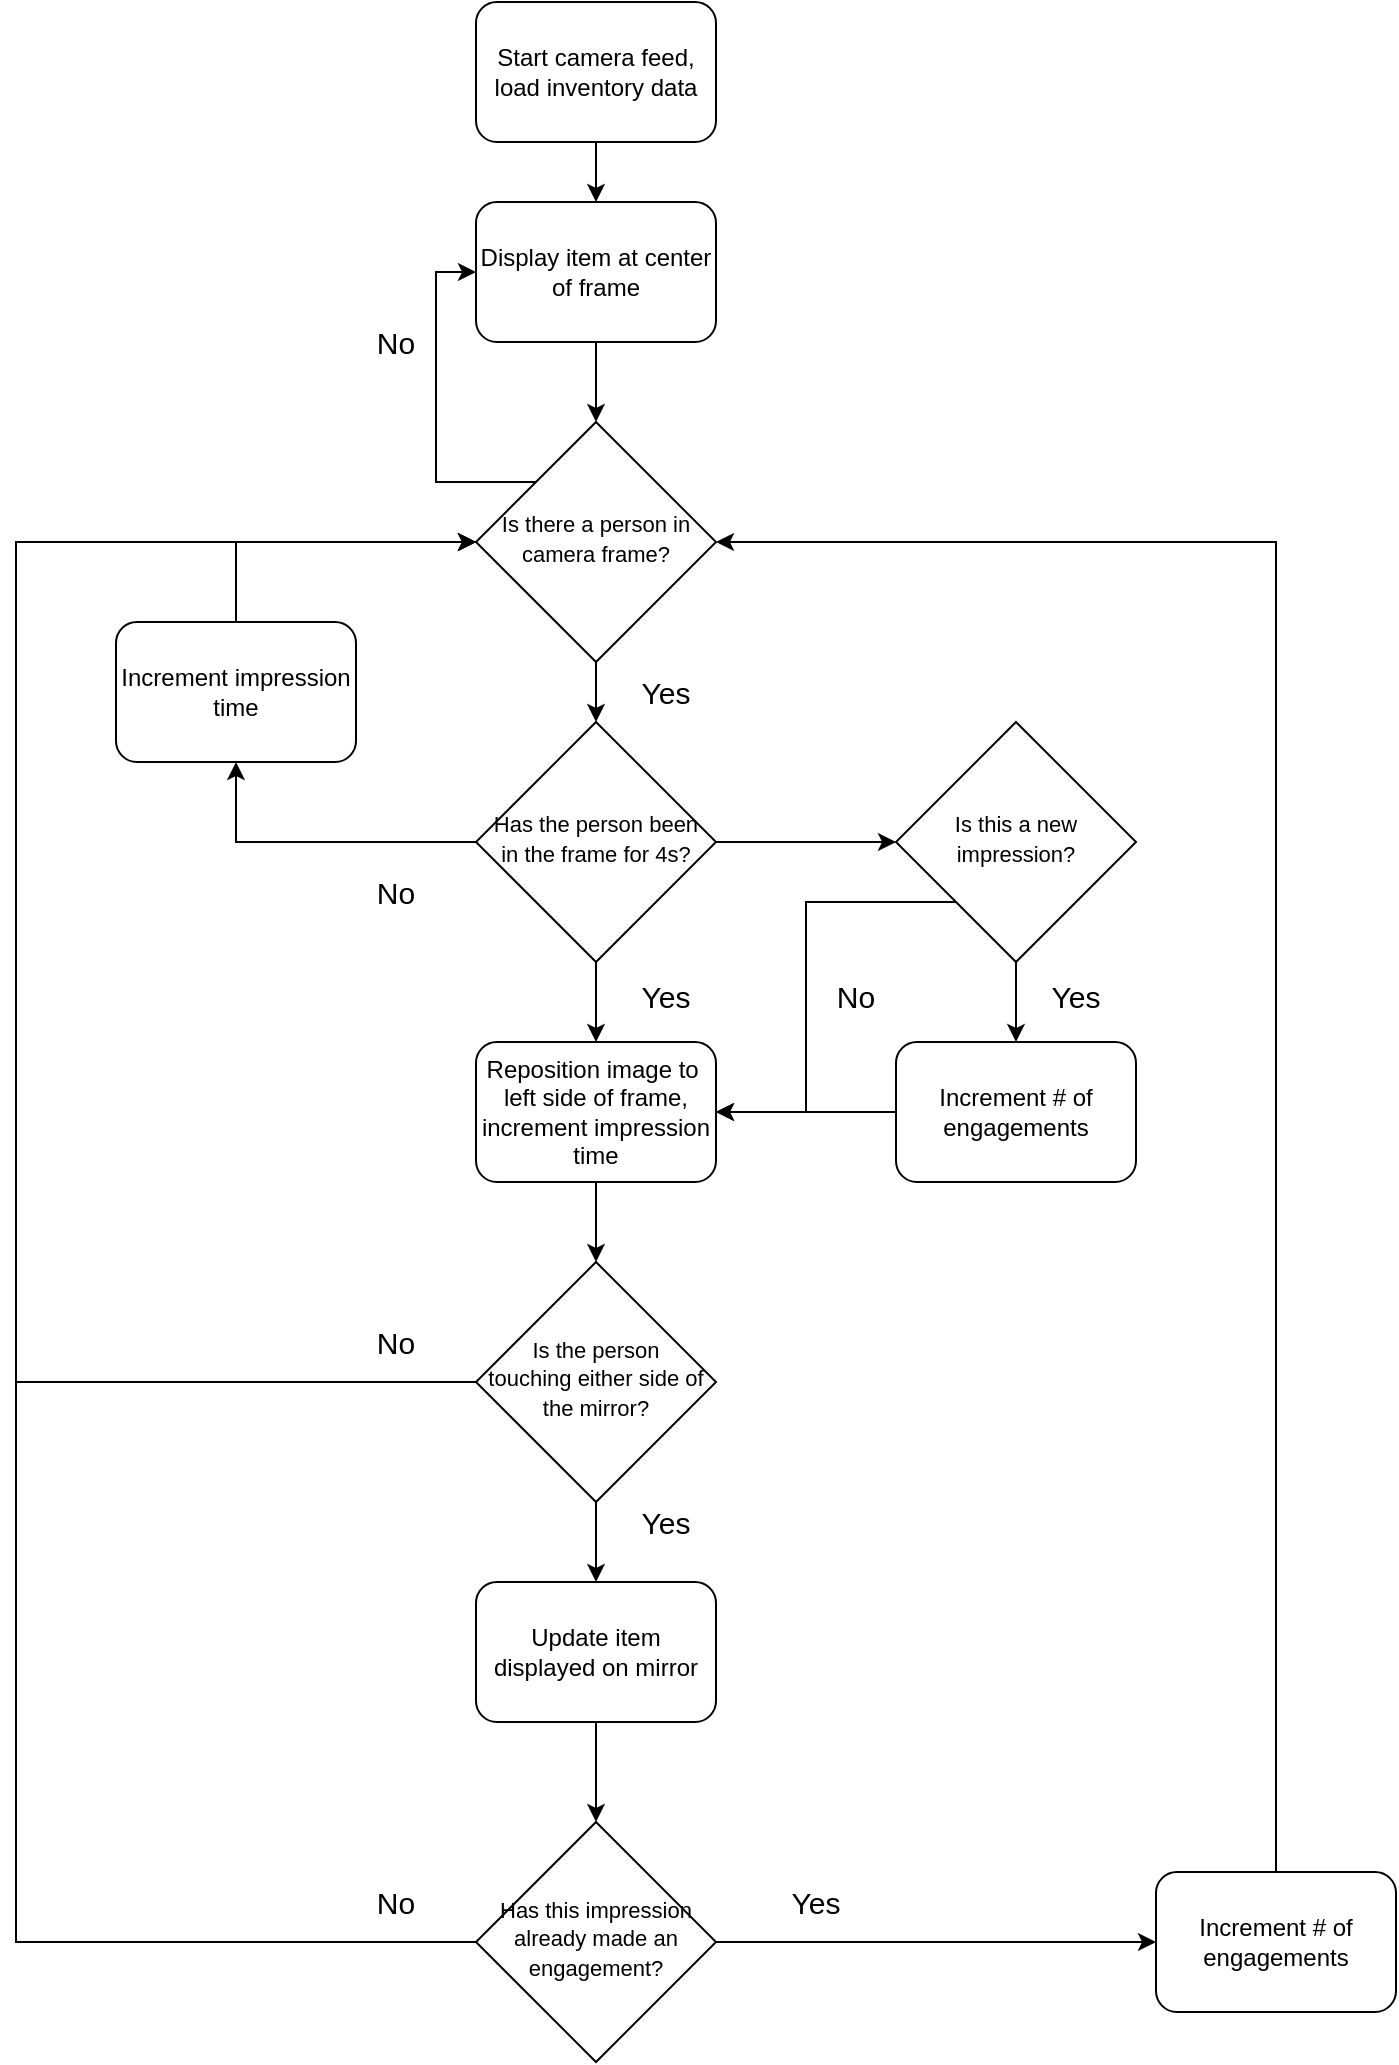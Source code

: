 <mxfile version="14.6.12" type="github">
  <diagram id="C5RBs43oDa-KdzZeNtuy" name="Page-1">
    <mxGraphModel dx="1422" dy="762" grid="1" gridSize="10" guides="1" tooltips="1" connect="1" arrows="1" fold="1" page="1" pageScale="1" pageWidth="827" pageHeight="1169" math="0" shadow="0">
      <root>
        <mxCell id="WIyWlLk6GJQsqaUBKTNV-0" />
        <mxCell id="WIyWlLk6GJQsqaUBKTNV-1" parent="WIyWlLk6GJQsqaUBKTNV-0" />
        <mxCell id="tLQ2EFuySAdlvntt6kJF-4" style="edgeStyle=orthogonalEdgeStyle;rounded=0;orthogonalLoop=1;jettySize=auto;html=1;entryX=0.5;entryY=0;entryDx=0;entryDy=0;" edge="1" parent="WIyWlLk6GJQsqaUBKTNV-1" source="tLQ2EFuySAdlvntt6kJF-0" target="tLQ2EFuySAdlvntt6kJF-3">
          <mxGeometry relative="1" as="geometry" />
        </mxCell>
        <mxCell id="tLQ2EFuySAdlvntt6kJF-0" value="Start camera feed, load inventory data" style="rounded=1;whiteSpace=wrap;html=1;fontSize=12;glass=0;strokeWidth=1;shadow=0;" vertex="1" parent="WIyWlLk6GJQsqaUBKTNV-1">
          <mxGeometry x="330" y="40" width="120" height="70" as="geometry" />
        </mxCell>
        <mxCell id="tLQ2EFuySAdlvntt6kJF-6" style="edgeStyle=orthogonalEdgeStyle;rounded=0;orthogonalLoop=1;jettySize=auto;html=1;entryX=0.5;entryY=0;entryDx=0;entryDy=0;" edge="1" parent="WIyWlLk6GJQsqaUBKTNV-1" source="tLQ2EFuySAdlvntt6kJF-3" target="tLQ2EFuySAdlvntt6kJF-5">
          <mxGeometry relative="1" as="geometry" />
        </mxCell>
        <mxCell id="tLQ2EFuySAdlvntt6kJF-3" value="Display item at center of frame" style="rounded=1;whiteSpace=wrap;html=1;fontSize=12;glass=0;strokeWidth=1;shadow=0;" vertex="1" parent="WIyWlLk6GJQsqaUBKTNV-1">
          <mxGeometry x="330" y="140" width="120" height="70" as="geometry" />
        </mxCell>
        <mxCell id="tLQ2EFuySAdlvntt6kJF-12" style="edgeStyle=orthogonalEdgeStyle;rounded=0;orthogonalLoop=1;jettySize=auto;html=1;exitX=0.5;exitY=1;exitDx=0;exitDy=0;" edge="1" parent="WIyWlLk6GJQsqaUBKTNV-1" source="tLQ2EFuySAdlvntt6kJF-5" target="tLQ2EFuySAdlvntt6kJF-11">
          <mxGeometry relative="1" as="geometry" />
        </mxCell>
        <mxCell id="tLQ2EFuySAdlvntt6kJF-19" style="edgeStyle=orthogonalEdgeStyle;rounded=0;orthogonalLoop=1;jettySize=auto;html=1;exitX=0;exitY=0;exitDx=0;exitDy=0;entryX=0;entryY=0.5;entryDx=0;entryDy=0;" edge="1" parent="WIyWlLk6GJQsqaUBKTNV-1" source="tLQ2EFuySAdlvntt6kJF-5" target="tLQ2EFuySAdlvntt6kJF-3">
          <mxGeometry relative="1" as="geometry">
            <Array as="points">
              <mxPoint x="310" y="280" />
              <mxPoint x="310" y="175" />
            </Array>
          </mxGeometry>
        </mxCell>
        <mxCell id="tLQ2EFuySAdlvntt6kJF-5" value="&lt;font style=&quot;font-size: 11px&quot;&gt;Is there a person in camera frame?&lt;/font&gt;" style="rhombus;whiteSpace=wrap;html=1;shadow=0;fontFamily=Helvetica;fontSize=12;align=center;strokeWidth=1;spacing=6;spacingTop=-4;" vertex="1" parent="WIyWlLk6GJQsqaUBKTNV-1">
          <mxGeometry x="330" y="250" width="120" height="120" as="geometry" />
        </mxCell>
        <mxCell id="tLQ2EFuySAdlvntt6kJF-10" value="No" style="text;html=1;strokeColor=none;fillColor=none;align=center;verticalAlign=middle;whiteSpace=wrap;rounded=0;fontSize=15;" vertex="1" parent="WIyWlLk6GJQsqaUBKTNV-1">
          <mxGeometry x="270" y="200" width="40" height="20" as="geometry" />
        </mxCell>
        <mxCell id="tLQ2EFuySAdlvntt6kJF-15" style="edgeStyle=orthogonalEdgeStyle;rounded=0;orthogonalLoop=1;jettySize=auto;html=1;exitX=0;exitY=0.5;exitDx=0;exitDy=0;entryX=0.5;entryY=1;entryDx=0;entryDy=0;" edge="1" parent="WIyWlLk6GJQsqaUBKTNV-1" source="tLQ2EFuySAdlvntt6kJF-11" target="tLQ2EFuySAdlvntt6kJF-14">
          <mxGeometry relative="1" as="geometry" />
        </mxCell>
        <mxCell id="tLQ2EFuySAdlvntt6kJF-32" style="edgeStyle=orthogonalEdgeStyle;rounded=0;orthogonalLoop=1;jettySize=auto;html=1;exitX=0.5;exitY=1;exitDx=0;exitDy=0;entryX=0.5;entryY=0;entryDx=0;entryDy=0;fontSize=15;" edge="1" parent="WIyWlLk6GJQsqaUBKTNV-1" source="tLQ2EFuySAdlvntt6kJF-11" target="tLQ2EFuySAdlvntt6kJF-31">
          <mxGeometry relative="1" as="geometry" />
        </mxCell>
        <mxCell id="tLQ2EFuySAdlvntt6kJF-53" style="edgeStyle=orthogonalEdgeStyle;rounded=0;orthogonalLoop=1;jettySize=auto;html=1;exitX=1;exitY=0.5;exitDx=0;exitDy=0;entryX=0;entryY=0.5;entryDx=0;entryDy=0;fontSize=15;" edge="1" parent="WIyWlLk6GJQsqaUBKTNV-1" source="tLQ2EFuySAdlvntt6kJF-11" target="tLQ2EFuySAdlvntt6kJF-49">
          <mxGeometry relative="1" as="geometry" />
        </mxCell>
        <mxCell id="tLQ2EFuySAdlvntt6kJF-11" value="&lt;font style=&quot;font-size: 11px&quot;&gt;Has the person been&lt;br&gt;in the frame for 4s?&lt;br&gt;&lt;/font&gt;" style="rhombus;whiteSpace=wrap;html=1;shadow=0;fontFamily=Helvetica;fontSize=12;align=center;strokeWidth=1;spacing=6;spacingTop=-4;" vertex="1" parent="WIyWlLk6GJQsqaUBKTNV-1">
          <mxGeometry x="330" y="400" width="120" height="120" as="geometry" />
        </mxCell>
        <mxCell id="tLQ2EFuySAdlvntt6kJF-34" style="edgeStyle=orthogonalEdgeStyle;rounded=0;orthogonalLoop=1;jettySize=auto;html=1;exitX=0.5;exitY=0;exitDx=0;exitDy=0;fontSize=15;" edge="1" parent="WIyWlLk6GJQsqaUBKTNV-1" source="tLQ2EFuySAdlvntt6kJF-14" target="tLQ2EFuySAdlvntt6kJF-5">
          <mxGeometry relative="1" as="geometry" />
        </mxCell>
        <mxCell id="tLQ2EFuySAdlvntt6kJF-14" value="Increment impression time" style="rounded=1;whiteSpace=wrap;html=1;fontSize=12;glass=0;strokeWidth=1;shadow=0;" vertex="1" parent="WIyWlLk6GJQsqaUBKTNV-1">
          <mxGeometry x="150" y="350" width="120" height="70" as="geometry" />
        </mxCell>
        <mxCell id="tLQ2EFuySAdlvntt6kJF-17" value="No" style="text;html=1;strokeColor=none;fillColor=none;align=center;verticalAlign=middle;whiteSpace=wrap;rounded=0;fontSize=15;" vertex="1" parent="WIyWlLk6GJQsqaUBKTNV-1">
          <mxGeometry x="270" y="474.5" width="40" height="20" as="geometry" />
        </mxCell>
        <mxCell id="tLQ2EFuySAdlvntt6kJF-18" value="Yes" style="text;html=1;strokeColor=none;fillColor=none;align=center;verticalAlign=middle;whiteSpace=wrap;rounded=0;fontSize=15;" vertex="1" parent="WIyWlLk6GJQsqaUBKTNV-1">
          <mxGeometry x="405" y="375" width="40" height="20" as="geometry" />
        </mxCell>
        <mxCell id="tLQ2EFuySAdlvntt6kJF-35" style="edgeStyle=orthogonalEdgeStyle;rounded=0;orthogonalLoop=1;jettySize=auto;html=1;exitX=0;exitY=0.5;exitDx=0;exitDy=0;entryX=0;entryY=0.5;entryDx=0;entryDy=0;fontSize=15;" edge="1" parent="WIyWlLk6GJQsqaUBKTNV-1" source="tLQ2EFuySAdlvntt6kJF-22" target="tLQ2EFuySAdlvntt6kJF-5">
          <mxGeometry relative="1" as="geometry">
            <Array as="points">
              <mxPoint x="100" y="730" />
              <mxPoint x="100" y="310" />
            </Array>
          </mxGeometry>
        </mxCell>
        <mxCell id="tLQ2EFuySAdlvntt6kJF-38" style="edgeStyle=orthogonalEdgeStyle;rounded=0;orthogonalLoop=1;jettySize=auto;html=1;exitX=0.5;exitY=1;exitDx=0;exitDy=0;entryX=0.5;entryY=0;entryDx=0;entryDy=0;fontSize=15;" edge="1" parent="WIyWlLk6GJQsqaUBKTNV-1" source="tLQ2EFuySAdlvntt6kJF-22" target="tLQ2EFuySAdlvntt6kJF-37">
          <mxGeometry relative="1" as="geometry" />
        </mxCell>
        <mxCell id="tLQ2EFuySAdlvntt6kJF-22" value="&lt;font style=&quot;font-size: 11px&quot;&gt;Is the person &lt;br&gt;touching either side of the mirror?&lt;/font&gt;" style="rhombus;whiteSpace=wrap;html=1;shadow=0;fontFamily=Helvetica;fontSize=12;align=center;strokeWidth=1;spacing=6;spacingTop=-4;" vertex="1" parent="WIyWlLk6GJQsqaUBKTNV-1">
          <mxGeometry x="330" y="670" width="120" height="120" as="geometry" />
        </mxCell>
        <mxCell id="tLQ2EFuySAdlvntt6kJF-23" value="Yes" style="text;html=1;strokeColor=none;fillColor=none;align=center;verticalAlign=middle;whiteSpace=wrap;rounded=0;fontSize=15;" vertex="1" parent="WIyWlLk6GJQsqaUBKTNV-1">
          <mxGeometry x="405" y="527" width="40" height="20" as="geometry" />
        </mxCell>
        <mxCell id="tLQ2EFuySAdlvntt6kJF-33" style="edgeStyle=orthogonalEdgeStyle;rounded=0;orthogonalLoop=1;jettySize=auto;html=1;exitX=0.5;exitY=1;exitDx=0;exitDy=0;entryX=0.5;entryY=0;entryDx=0;entryDy=0;fontSize=15;" edge="1" parent="WIyWlLk6GJQsqaUBKTNV-1" source="tLQ2EFuySAdlvntt6kJF-31" target="tLQ2EFuySAdlvntt6kJF-22">
          <mxGeometry relative="1" as="geometry" />
        </mxCell>
        <mxCell id="tLQ2EFuySAdlvntt6kJF-31" value="Reposition image to&amp;nbsp;&lt;br&gt;left side of frame, increment impression time" style="rounded=1;whiteSpace=wrap;html=1;fontSize=12;glass=0;strokeWidth=1;shadow=0;" vertex="1" parent="WIyWlLk6GJQsqaUBKTNV-1">
          <mxGeometry x="330" y="560" width="120" height="70" as="geometry" />
        </mxCell>
        <mxCell id="tLQ2EFuySAdlvntt6kJF-36" value="No" style="text;html=1;strokeColor=none;fillColor=none;align=center;verticalAlign=middle;whiteSpace=wrap;rounded=0;fontSize=15;" vertex="1" parent="WIyWlLk6GJQsqaUBKTNV-1">
          <mxGeometry x="270" y="700" width="40" height="20" as="geometry" />
        </mxCell>
        <mxCell id="tLQ2EFuySAdlvntt6kJF-41" style="edgeStyle=orthogonalEdgeStyle;rounded=0;orthogonalLoop=1;jettySize=auto;html=1;exitX=0.5;exitY=1;exitDx=0;exitDy=0;entryX=0.5;entryY=0;entryDx=0;entryDy=0;fontSize=15;" edge="1" parent="WIyWlLk6GJQsqaUBKTNV-1" source="tLQ2EFuySAdlvntt6kJF-37" target="tLQ2EFuySAdlvntt6kJF-40">
          <mxGeometry relative="1" as="geometry" />
        </mxCell>
        <mxCell id="tLQ2EFuySAdlvntt6kJF-37" value="Update item displayed on mirror" style="rounded=1;whiteSpace=wrap;html=1;fontSize=12;glass=0;strokeWidth=1;shadow=0;" vertex="1" parent="WIyWlLk6GJQsqaUBKTNV-1">
          <mxGeometry x="330" y="830" width="120" height="70" as="geometry" />
        </mxCell>
        <mxCell id="tLQ2EFuySAdlvntt6kJF-39" value="Yes" style="text;html=1;strokeColor=none;fillColor=none;align=center;verticalAlign=middle;whiteSpace=wrap;rounded=0;fontSize=15;" vertex="1" parent="WIyWlLk6GJQsqaUBKTNV-1">
          <mxGeometry x="405" y="790" width="40" height="20" as="geometry" />
        </mxCell>
        <mxCell id="tLQ2EFuySAdlvntt6kJF-42" style="edgeStyle=orthogonalEdgeStyle;rounded=0;orthogonalLoop=1;jettySize=auto;html=1;exitX=0;exitY=0.5;exitDx=0;exitDy=0;entryX=0;entryY=0.5;entryDx=0;entryDy=0;fontSize=15;" edge="1" parent="WIyWlLk6GJQsqaUBKTNV-1" source="tLQ2EFuySAdlvntt6kJF-40" target="tLQ2EFuySAdlvntt6kJF-5">
          <mxGeometry relative="1" as="geometry">
            <Array as="points">
              <mxPoint x="100" y="1010" />
              <mxPoint x="100" y="310" />
            </Array>
          </mxGeometry>
        </mxCell>
        <mxCell id="tLQ2EFuySAdlvntt6kJF-46" style="edgeStyle=orthogonalEdgeStyle;rounded=0;orthogonalLoop=1;jettySize=auto;html=1;exitX=1;exitY=0.5;exitDx=0;exitDy=0;fontSize=15;" edge="1" parent="WIyWlLk6GJQsqaUBKTNV-1" source="tLQ2EFuySAdlvntt6kJF-40" target="tLQ2EFuySAdlvntt6kJF-45">
          <mxGeometry relative="1" as="geometry" />
        </mxCell>
        <mxCell id="tLQ2EFuySAdlvntt6kJF-40" value="&lt;span style=&quot;font-size: 11px&quot;&gt;Has this impression already made an engagement?&lt;/span&gt;" style="rhombus;whiteSpace=wrap;html=1;shadow=0;fontFamily=Helvetica;fontSize=12;align=center;strokeWidth=1;spacing=6;spacingTop=-4;" vertex="1" parent="WIyWlLk6GJQsqaUBKTNV-1">
          <mxGeometry x="330" y="950" width="120" height="120" as="geometry" />
        </mxCell>
        <mxCell id="tLQ2EFuySAdlvntt6kJF-43" value="No" style="text;html=1;strokeColor=none;fillColor=none;align=center;verticalAlign=middle;whiteSpace=wrap;rounded=0;fontSize=15;" vertex="1" parent="WIyWlLk6GJQsqaUBKTNV-1">
          <mxGeometry x="270" y="980" width="40" height="20" as="geometry" />
        </mxCell>
        <mxCell id="tLQ2EFuySAdlvntt6kJF-47" style="edgeStyle=orthogonalEdgeStyle;rounded=0;orthogonalLoop=1;jettySize=auto;html=1;exitX=0.5;exitY=0;exitDx=0;exitDy=0;entryX=1;entryY=0.5;entryDx=0;entryDy=0;fontSize=15;" edge="1" parent="WIyWlLk6GJQsqaUBKTNV-1" source="tLQ2EFuySAdlvntt6kJF-45" target="tLQ2EFuySAdlvntt6kJF-5">
          <mxGeometry relative="1" as="geometry" />
        </mxCell>
        <mxCell id="tLQ2EFuySAdlvntt6kJF-45" value="Increment # of engagements" style="rounded=1;whiteSpace=wrap;html=1;fontSize=12;glass=0;strokeWidth=1;shadow=0;" vertex="1" parent="WIyWlLk6GJQsqaUBKTNV-1">
          <mxGeometry x="670" y="975" width="120" height="70" as="geometry" />
        </mxCell>
        <mxCell id="tLQ2EFuySAdlvntt6kJF-48" value="Yes" style="text;html=1;strokeColor=none;fillColor=none;align=center;verticalAlign=middle;whiteSpace=wrap;rounded=0;fontSize=15;" vertex="1" parent="WIyWlLk6GJQsqaUBKTNV-1">
          <mxGeometry x="480" y="980" width="40" height="20" as="geometry" />
        </mxCell>
        <mxCell id="tLQ2EFuySAdlvntt6kJF-54" style="edgeStyle=orthogonalEdgeStyle;rounded=0;orthogonalLoop=1;jettySize=auto;html=1;exitX=0.5;exitY=1;exitDx=0;exitDy=0;entryX=0.5;entryY=0;entryDx=0;entryDy=0;fontSize=15;" edge="1" parent="WIyWlLk6GJQsqaUBKTNV-1" source="tLQ2EFuySAdlvntt6kJF-49" target="tLQ2EFuySAdlvntt6kJF-52">
          <mxGeometry relative="1" as="geometry" />
        </mxCell>
        <mxCell id="tLQ2EFuySAdlvntt6kJF-55" style="edgeStyle=orthogonalEdgeStyle;rounded=0;orthogonalLoop=1;jettySize=auto;html=1;exitX=0;exitY=1;exitDx=0;exitDy=0;entryX=1;entryY=0.5;entryDx=0;entryDy=0;fontSize=15;" edge="1" parent="WIyWlLk6GJQsqaUBKTNV-1" source="tLQ2EFuySAdlvntt6kJF-49" target="tLQ2EFuySAdlvntt6kJF-31">
          <mxGeometry relative="1" as="geometry">
            <Array as="points">
              <mxPoint x="495" y="490" />
              <mxPoint x="495" y="595" />
            </Array>
          </mxGeometry>
        </mxCell>
        <mxCell id="tLQ2EFuySAdlvntt6kJF-49" value="&lt;font style=&quot;font-size: 11px&quot;&gt;Is this a new impression?&lt;br&gt;&lt;/font&gt;" style="rhombus;whiteSpace=wrap;html=1;shadow=0;fontFamily=Helvetica;fontSize=12;align=center;strokeWidth=1;spacing=6;spacingTop=-4;" vertex="1" parent="WIyWlLk6GJQsqaUBKTNV-1">
          <mxGeometry x="540" y="400" width="120" height="120" as="geometry" />
        </mxCell>
        <mxCell id="tLQ2EFuySAdlvntt6kJF-50" style="edgeStyle=orthogonalEdgeStyle;rounded=0;orthogonalLoop=1;jettySize=auto;html=1;exitX=0.5;exitY=1;exitDx=0;exitDy=0;fontSize=15;" edge="1" parent="WIyWlLk6GJQsqaUBKTNV-1" source="tLQ2EFuySAdlvntt6kJF-11" target="tLQ2EFuySAdlvntt6kJF-11">
          <mxGeometry relative="1" as="geometry" />
        </mxCell>
        <mxCell id="tLQ2EFuySAdlvntt6kJF-56" style="edgeStyle=orthogonalEdgeStyle;rounded=0;orthogonalLoop=1;jettySize=auto;html=1;exitX=0;exitY=0.5;exitDx=0;exitDy=0;entryX=1;entryY=0.5;entryDx=0;entryDy=0;fontSize=15;" edge="1" parent="WIyWlLk6GJQsqaUBKTNV-1" source="tLQ2EFuySAdlvntt6kJF-52" target="tLQ2EFuySAdlvntt6kJF-31">
          <mxGeometry relative="1" as="geometry" />
        </mxCell>
        <mxCell id="tLQ2EFuySAdlvntt6kJF-52" value="Increment # of engagements" style="rounded=1;whiteSpace=wrap;html=1;fontSize=12;glass=0;strokeWidth=1;shadow=0;" vertex="1" parent="WIyWlLk6GJQsqaUBKTNV-1">
          <mxGeometry x="540" y="560" width="120" height="70" as="geometry" />
        </mxCell>
        <mxCell id="tLQ2EFuySAdlvntt6kJF-57" value="No" style="text;html=1;strokeColor=none;fillColor=none;align=center;verticalAlign=middle;whiteSpace=wrap;rounded=0;fontSize=15;" vertex="1" parent="WIyWlLk6GJQsqaUBKTNV-1">
          <mxGeometry x="500" y="527" width="40" height="20" as="geometry" />
        </mxCell>
        <mxCell id="tLQ2EFuySAdlvntt6kJF-58" value="Yes" style="text;html=1;strokeColor=none;fillColor=none;align=center;verticalAlign=middle;whiteSpace=wrap;rounded=0;fontSize=15;" vertex="1" parent="WIyWlLk6GJQsqaUBKTNV-1">
          <mxGeometry x="610" y="527" width="40" height="20" as="geometry" />
        </mxCell>
      </root>
    </mxGraphModel>
  </diagram>
</mxfile>
